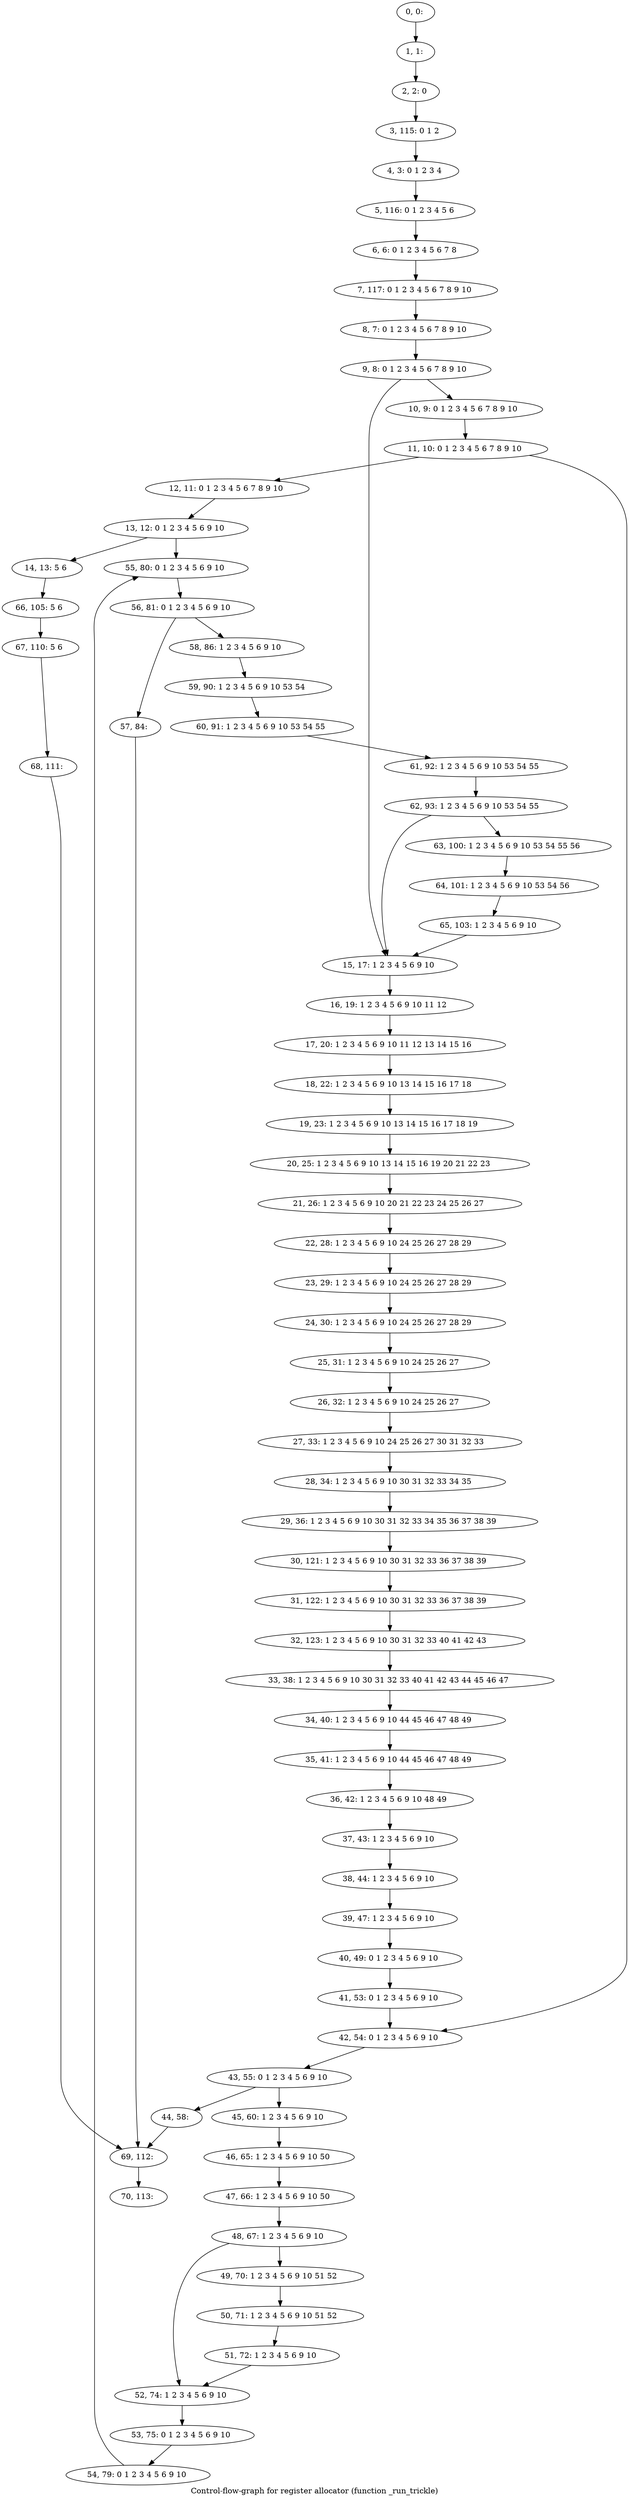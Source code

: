 digraph G {
graph [label="Control-flow-graph for register allocator (function _run_trickle)"]
0[label="0, 0: "];
1[label="1, 1: "];
2[label="2, 2: 0 "];
3[label="3, 115: 0 1 2 "];
4[label="4, 3: 0 1 2 3 4 "];
5[label="5, 116: 0 1 2 3 4 5 6 "];
6[label="6, 6: 0 1 2 3 4 5 6 7 8 "];
7[label="7, 117: 0 1 2 3 4 5 6 7 8 9 10 "];
8[label="8, 7: 0 1 2 3 4 5 6 7 8 9 10 "];
9[label="9, 8: 0 1 2 3 4 5 6 7 8 9 10 "];
10[label="10, 9: 0 1 2 3 4 5 6 7 8 9 10 "];
11[label="11, 10: 0 1 2 3 4 5 6 7 8 9 10 "];
12[label="12, 11: 0 1 2 3 4 5 6 7 8 9 10 "];
13[label="13, 12: 0 1 2 3 4 5 6 9 10 "];
14[label="14, 13: 5 6 "];
15[label="15, 17: 1 2 3 4 5 6 9 10 "];
16[label="16, 19: 1 2 3 4 5 6 9 10 11 12 "];
17[label="17, 20: 1 2 3 4 5 6 9 10 11 12 13 14 15 16 "];
18[label="18, 22: 1 2 3 4 5 6 9 10 13 14 15 16 17 18 "];
19[label="19, 23: 1 2 3 4 5 6 9 10 13 14 15 16 17 18 19 "];
20[label="20, 25: 1 2 3 4 5 6 9 10 13 14 15 16 19 20 21 22 23 "];
21[label="21, 26: 1 2 3 4 5 6 9 10 20 21 22 23 24 25 26 27 "];
22[label="22, 28: 1 2 3 4 5 6 9 10 24 25 26 27 28 29 "];
23[label="23, 29: 1 2 3 4 5 6 9 10 24 25 26 27 28 29 "];
24[label="24, 30: 1 2 3 4 5 6 9 10 24 25 26 27 28 29 "];
25[label="25, 31: 1 2 3 4 5 6 9 10 24 25 26 27 "];
26[label="26, 32: 1 2 3 4 5 6 9 10 24 25 26 27 "];
27[label="27, 33: 1 2 3 4 5 6 9 10 24 25 26 27 30 31 32 33 "];
28[label="28, 34: 1 2 3 4 5 6 9 10 30 31 32 33 34 35 "];
29[label="29, 36: 1 2 3 4 5 6 9 10 30 31 32 33 34 35 36 37 38 39 "];
30[label="30, 121: 1 2 3 4 5 6 9 10 30 31 32 33 36 37 38 39 "];
31[label="31, 122: 1 2 3 4 5 6 9 10 30 31 32 33 36 37 38 39 "];
32[label="32, 123: 1 2 3 4 5 6 9 10 30 31 32 33 40 41 42 43 "];
33[label="33, 38: 1 2 3 4 5 6 9 10 30 31 32 33 40 41 42 43 44 45 46 47 "];
34[label="34, 40: 1 2 3 4 5 6 9 10 44 45 46 47 48 49 "];
35[label="35, 41: 1 2 3 4 5 6 9 10 44 45 46 47 48 49 "];
36[label="36, 42: 1 2 3 4 5 6 9 10 48 49 "];
37[label="37, 43: 1 2 3 4 5 6 9 10 "];
38[label="38, 44: 1 2 3 4 5 6 9 10 "];
39[label="39, 47: 1 2 3 4 5 6 9 10 "];
40[label="40, 49: 0 1 2 3 4 5 6 9 10 "];
41[label="41, 53: 0 1 2 3 4 5 6 9 10 "];
42[label="42, 54: 0 1 2 3 4 5 6 9 10 "];
43[label="43, 55: 0 1 2 3 4 5 6 9 10 "];
44[label="44, 58: "];
45[label="45, 60: 1 2 3 4 5 6 9 10 "];
46[label="46, 65: 1 2 3 4 5 6 9 10 50 "];
47[label="47, 66: 1 2 3 4 5 6 9 10 50 "];
48[label="48, 67: 1 2 3 4 5 6 9 10 "];
49[label="49, 70: 1 2 3 4 5 6 9 10 51 52 "];
50[label="50, 71: 1 2 3 4 5 6 9 10 51 52 "];
51[label="51, 72: 1 2 3 4 5 6 9 10 "];
52[label="52, 74: 1 2 3 4 5 6 9 10 "];
53[label="53, 75: 0 1 2 3 4 5 6 9 10 "];
54[label="54, 79: 0 1 2 3 4 5 6 9 10 "];
55[label="55, 80: 0 1 2 3 4 5 6 9 10 "];
56[label="56, 81: 0 1 2 3 4 5 6 9 10 "];
57[label="57, 84: "];
58[label="58, 86: 1 2 3 4 5 6 9 10 "];
59[label="59, 90: 1 2 3 4 5 6 9 10 53 54 "];
60[label="60, 91: 1 2 3 4 5 6 9 10 53 54 55 "];
61[label="61, 92: 1 2 3 4 5 6 9 10 53 54 55 "];
62[label="62, 93: 1 2 3 4 5 6 9 10 53 54 55 "];
63[label="63, 100: 1 2 3 4 5 6 9 10 53 54 55 56 "];
64[label="64, 101: 1 2 3 4 5 6 9 10 53 54 56 "];
65[label="65, 103: 1 2 3 4 5 6 9 10 "];
66[label="66, 105: 5 6 "];
67[label="67, 110: 5 6 "];
68[label="68, 111: "];
69[label="69, 112: "];
70[label="70, 113: "];
0->1 ;
1->2 ;
2->3 ;
3->4 ;
4->5 ;
5->6 ;
6->7 ;
7->8 ;
8->9 ;
9->10 ;
9->15 ;
10->11 ;
11->12 ;
11->42 ;
12->13 ;
13->14 ;
13->55 ;
14->66 ;
15->16 ;
16->17 ;
17->18 ;
18->19 ;
19->20 ;
20->21 ;
21->22 ;
22->23 ;
23->24 ;
24->25 ;
25->26 ;
26->27 ;
27->28 ;
28->29 ;
29->30 ;
30->31 ;
31->32 ;
32->33 ;
33->34 ;
34->35 ;
35->36 ;
36->37 ;
37->38 ;
38->39 ;
39->40 ;
40->41 ;
41->42 ;
42->43 ;
43->44 ;
43->45 ;
44->69 ;
45->46 ;
46->47 ;
47->48 ;
48->49 ;
48->52 ;
49->50 ;
50->51 ;
51->52 ;
52->53 ;
53->54 ;
54->55 ;
55->56 ;
56->57 ;
56->58 ;
57->69 ;
58->59 ;
59->60 ;
60->61 ;
61->62 ;
62->63 ;
62->15 ;
63->64 ;
64->65 ;
65->15 ;
66->67 ;
67->68 ;
68->69 ;
69->70 ;
}
